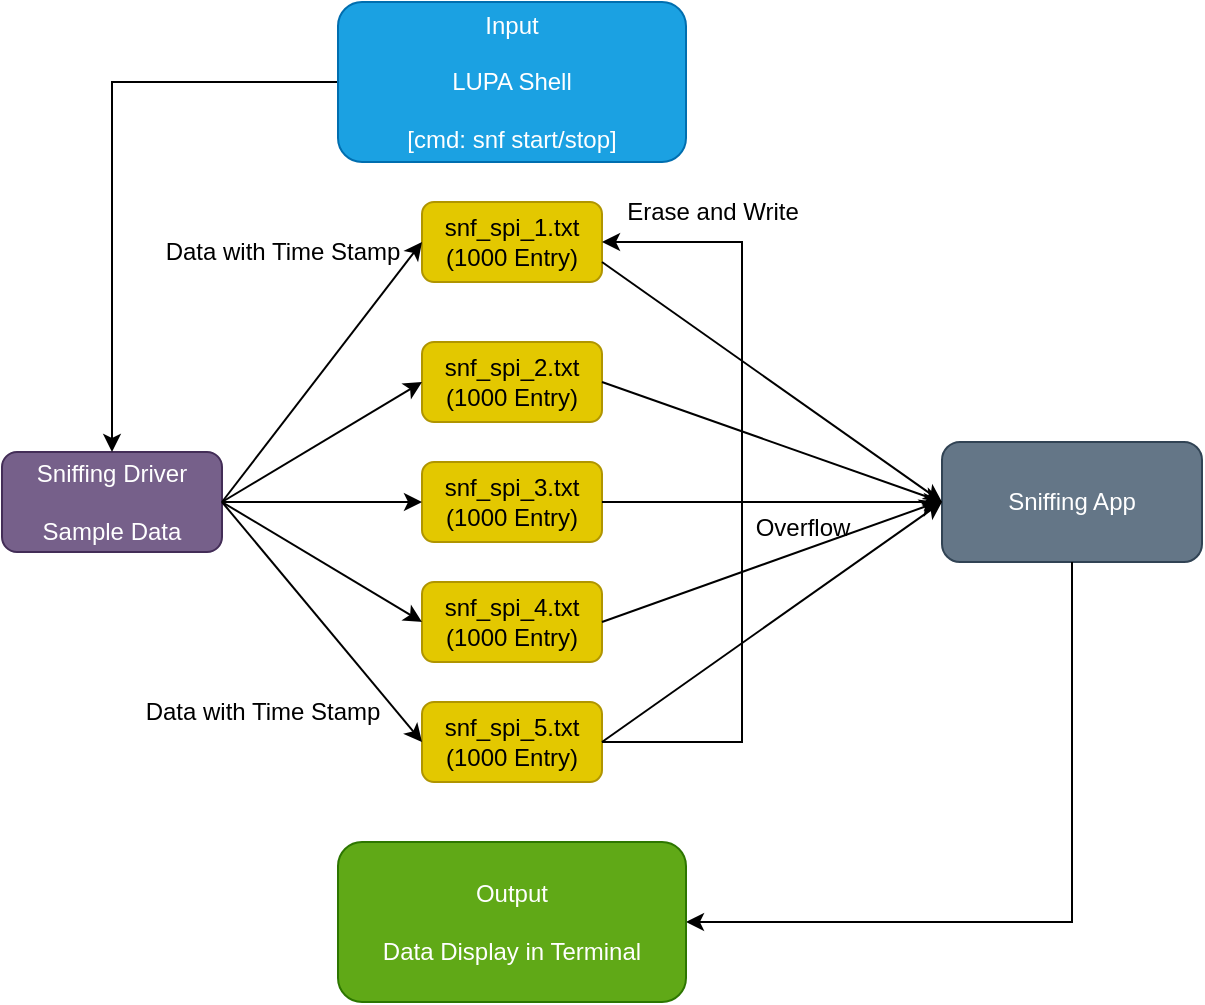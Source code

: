 <mxfile version="24.7.17">
  <diagram name="Page-1" id="kyUDu3gqsscVAH9lprD6">
    <mxGraphModel dx="1419" dy="1548" grid="1" gridSize="10" guides="1" tooltips="1" connect="1" arrows="1" fold="1" page="1" pageScale="1" pageWidth="827" pageHeight="1169" math="0" shadow="0">
      <root>
        <mxCell id="0" />
        <mxCell id="1" parent="0" />
        <mxCell id="LJCMflJT-ytQ2ns8LZpG-1" value="snf_spi_1.txt&lt;br&gt;(1000 Entry)" style="rounded=1;whiteSpace=wrap;html=1;fillColor=#e3c800;fontColor=#000000;strokeColor=#B09500;" vertex="1" parent="1">
          <mxGeometry x="120" y="20" width="90" height="40" as="geometry" />
        </mxCell>
        <mxCell id="LJCMflJT-ytQ2ns8LZpG-2" value="snf_spi_2.txt&lt;br&gt;(1000 Entry)" style="rounded=1;whiteSpace=wrap;html=1;fillColor=#e3c800;fontColor=#000000;strokeColor=#B09500;" vertex="1" parent="1">
          <mxGeometry x="120" y="90" width="90" height="40" as="geometry" />
        </mxCell>
        <mxCell id="LJCMflJT-ytQ2ns8LZpG-3" value="snf_spi_3.txt&lt;br&gt;(1000 Entry)" style="rounded=1;whiteSpace=wrap;html=1;fillColor=#e3c800;fontColor=#000000;strokeColor=#B09500;" vertex="1" parent="1">
          <mxGeometry x="120" y="150" width="90" height="40" as="geometry" />
        </mxCell>
        <mxCell id="LJCMflJT-ytQ2ns8LZpG-4" value="snf_spi_4.txt&lt;div&gt;(1000 Entry)&lt;/div&gt;" style="rounded=1;whiteSpace=wrap;html=1;fillColor=#e3c800;fontColor=#000000;strokeColor=#B09500;" vertex="1" parent="1">
          <mxGeometry x="120" y="210" width="90" height="40" as="geometry" />
        </mxCell>
        <mxCell id="LJCMflJT-ytQ2ns8LZpG-5" value="snf_spi_5.txt&lt;div&gt;(1000 Entry)&lt;/div&gt;" style="rounded=1;whiteSpace=wrap;html=1;fillColor=#e3c800;fontColor=#000000;strokeColor=#B09500;" vertex="1" parent="1">
          <mxGeometry x="120" y="270" width="90" height="40" as="geometry" />
        </mxCell>
        <mxCell id="LJCMflJT-ytQ2ns8LZpG-14" value="Sniffing Driver&lt;br&gt;&lt;br&gt;Sample Data" style="rounded=1;whiteSpace=wrap;html=1;fillColor=#76608a;fontColor=#ffffff;strokeColor=#432D57;" vertex="1" parent="1">
          <mxGeometry x="-90" y="145" width="110" height="50" as="geometry" />
        </mxCell>
        <mxCell id="LJCMflJT-ytQ2ns8LZpG-15" value="" style="endArrow=classic;html=1;rounded=0;exitX=1;exitY=0.5;exitDx=0;exitDy=0;entryX=0;entryY=0.5;entryDx=0;entryDy=0;" edge="1" parent="1" source="LJCMflJT-ytQ2ns8LZpG-14" target="LJCMflJT-ytQ2ns8LZpG-1">
          <mxGeometry width="50" height="50" relative="1" as="geometry">
            <mxPoint x="90" y="200" as="sourcePoint" />
            <mxPoint x="140" y="150" as="targetPoint" />
          </mxGeometry>
        </mxCell>
        <mxCell id="LJCMflJT-ytQ2ns8LZpG-16" value="" style="endArrow=classic;html=1;rounded=0;entryX=0;entryY=0.5;entryDx=0;entryDy=0;" edge="1" parent="1" target="LJCMflJT-ytQ2ns8LZpG-2">
          <mxGeometry width="50" height="50" relative="1" as="geometry">
            <mxPoint x="20" y="170" as="sourcePoint" />
            <mxPoint x="130" y="50" as="targetPoint" />
          </mxGeometry>
        </mxCell>
        <mxCell id="LJCMflJT-ytQ2ns8LZpG-17" value="" style="endArrow=classic;html=1;rounded=0;entryX=0;entryY=0.5;entryDx=0;entryDy=0;" edge="1" parent="1" target="LJCMflJT-ytQ2ns8LZpG-3">
          <mxGeometry width="50" height="50" relative="1" as="geometry">
            <mxPoint x="20" y="170" as="sourcePoint" />
            <mxPoint x="130" y="120" as="targetPoint" />
          </mxGeometry>
        </mxCell>
        <mxCell id="LJCMflJT-ytQ2ns8LZpG-18" value="" style="endArrow=classic;html=1;rounded=0;entryX=0;entryY=0.5;entryDx=0;entryDy=0;" edge="1" parent="1" target="LJCMflJT-ytQ2ns8LZpG-4">
          <mxGeometry width="50" height="50" relative="1" as="geometry">
            <mxPoint x="20" y="170" as="sourcePoint" />
            <mxPoint x="140" y="130" as="targetPoint" />
          </mxGeometry>
        </mxCell>
        <mxCell id="LJCMflJT-ytQ2ns8LZpG-19" value="" style="endArrow=classic;html=1;rounded=0;entryX=0;entryY=0.5;entryDx=0;entryDy=0;" edge="1" parent="1" target="LJCMflJT-ytQ2ns8LZpG-5">
          <mxGeometry width="50" height="50" relative="1" as="geometry">
            <mxPoint x="20" y="170" as="sourcePoint" />
            <mxPoint x="150" y="140" as="targetPoint" />
          </mxGeometry>
        </mxCell>
        <mxCell id="LJCMflJT-ytQ2ns8LZpG-20" value="" style="endArrow=classic;html=1;rounded=0;exitX=1;exitY=0.5;exitDx=0;exitDy=0;entryX=1;entryY=0.5;entryDx=0;entryDy=0;" edge="1" parent="1" source="LJCMflJT-ytQ2ns8LZpG-5" target="LJCMflJT-ytQ2ns8LZpG-1">
          <mxGeometry width="50" height="50" relative="1" as="geometry">
            <mxPoint x="310" y="270" as="sourcePoint" />
            <mxPoint x="240" y="130" as="targetPoint" />
            <Array as="points">
              <mxPoint x="280" y="290" />
              <mxPoint x="280" y="40" />
            </Array>
          </mxGeometry>
        </mxCell>
        <mxCell id="LJCMflJT-ytQ2ns8LZpG-21" value="Overflow" style="text;html=1;align=center;verticalAlign=middle;resizable=0;points=[];autosize=1;strokeColor=none;fillColor=none;" vertex="1" parent="1">
          <mxGeometry x="275" y="168" width="70" height="30" as="geometry" />
        </mxCell>
        <mxCell id="LJCMflJT-ytQ2ns8LZpG-22" value="Erase and Write" style="text;html=1;align=center;verticalAlign=middle;resizable=0;points=[];autosize=1;strokeColor=none;fillColor=none;" vertex="1" parent="1">
          <mxGeometry x="210" y="10" width="110" height="30" as="geometry" />
        </mxCell>
        <mxCell id="LJCMflJT-ytQ2ns8LZpG-24" value="" style="endArrow=classic;html=1;rounded=0;exitX=0;exitY=0.5;exitDx=0;exitDy=0;entryX=0.5;entryY=0;entryDx=0;entryDy=0;" edge="1" parent="1" source="LJCMflJT-ytQ2ns8LZpG-36" target="LJCMflJT-ytQ2ns8LZpG-14">
          <mxGeometry width="50" height="50" relative="1" as="geometry">
            <mxPoint x="-35" y="90" as="sourcePoint" />
            <mxPoint x="180" y="140" as="targetPoint" />
            <Array as="points">
              <mxPoint x="-35" y="-40" />
            </Array>
          </mxGeometry>
        </mxCell>
        <mxCell id="LJCMflJT-ytQ2ns8LZpG-25" value="Sniffing App" style="rounded=1;whiteSpace=wrap;html=1;fillColor=#647687;fontColor=#ffffff;strokeColor=#314354;" vertex="1" parent="1">
          <mxGeometry x="380" y="140" width="130" height="60" as="geometry" />
        </mxCell>
        <mxCell id="LJCMflJT-ytQ2ns8LZpG-26" value="Data with Time Stamp" style="text;html=1;align=center;verticalAlign=middle;resizable=0;points=[];autosize=1;strokeColor=none;fillColor=none;" vertex="1" parent="1">
          <mxGeometry x="-30" y="260" width="140" height="30" as="geometry" />
        </mxCell>
        <mxCell id="LJCMflJT-ytQ2ns8LZpG-27" value="" style="endArrow=classic;html=1;rounded=0;exitX=1;exitY=0.75;exitDx=0;exitDy=0;entryX=0;entryY=0.5;entryDx=0;entryDy=0;" edge="1" parent="1" source="LJCMflJT-ytQ2ns8LZpG-1" target="LJCMflJT-ytQ2ns8LZpG-25">
          <mxGeometry width="50" height="50" relative="1" as="geometry">
            <mxPoint x="200" y="190" as="sourcePoint" />
            <mxPoint x="250" y="140" as="targetPoint" />
          </mxGeometry>
        </mxCell>
        <mxCell id="LJCMflJT-ytQ2ns8LZpG-29" value="" style="endArrow=classic;html=1;rounded=0;exitX=1;exitY=0.5;exitDx=0;exitDy=0;" edge="1" parent="1" source="LJCMflJT-ytQ2ns8LZpG-2">
          <mxGeometry width="50" height="50" relative="1" as="geometry">
            <mxPoint x="223" y="54" as="sourcePoint" />
            <mxPoint x="380" y="170" as="targetPoint" />
          </mxGeometry>
        </mxCell>
        <mxCell id="LJCMflJT-ytQ2ns8LZpG-30" value="" style="endArrow=classic;html=1;rounded=0;exitX=1;exitY=0.5;exitDx=0;exitDy=0;" edge="1" parent="1" source="LJCMflJT-ytQ2ns8LZpG-3">
          <mxGeometry width="50" height="50" relative="1" as="geometry">
            <mxPoint x="220" y="120" as="sourcePoint" />
            <mxPoint x="380" y="170" as="targetPoint" />
          </mxGeometry>
        </mxCell>
        <mxCell id="LJCMflJT-ytQ2ns8LZpG-31" value="" style="endArrow=classic;html=1;rounded=0;exitX=1;exitY=0.5;exitDx=0;exitDy=0;" edge="1" parent="1" source="LJCMflJT-ytQ2ns8LZpG-4">
          <mxGeometry width="50" height="50" relative="1" as="geometry">
            <mxPoint x="230" y="130" as="sourcePoint" />
            <mxPoint x="378" y="170" as="targetPoint" />
          </mxGeometry>
        </mxCell>
        <mxCell id="LJCMflJT-ytQ2ns8LZpG-32" value="" style="endArrow=classic;html=1;rounded=0;exitX=1;exitY=0.5;exitDx=0;exitDy=0;" edge="1" parent="1" source="LJCMflJT-ytQ2ns8LZpG-5">
          <mxGeometry width="50" height="50" relative="1" as="geometry">
            <mxPoint x="240" y="140" as="sourcePoint" />
            <mxPoint x="380" y="170" as="targetPoint" />
          </mxGeometry>
        </mxCell>
        <mxCell id="LJCMflJT-ytQ2ns8LZpG-36" value="Input&lt;br&gt;&lt;br&gt;LUPA Shell&lt;br&gt;&lt;br&gt;[cmd: snf start/stop]" style="rounded=1;whiteSpace=wrap;html=1;fillColor=#1ba1e2;strokeColor=#006EAF;fontColor=#ffffff;" vertex="1" parent="1">
          <mxGeometry x="78" y="-80" width="174" height="80" as="geometry" />
        </mxCell>
        <mxCell id="LJCMflJT-ytQ2ns8LZpG-38" value="" style="endArrow=classic;html=1;rounded=0;exitX=0.5;exitY=1;exitDx=0;exitDy=0;entryX=1;entryY=0.5;entryDx=0;entryDy=0;" edge="1" parent="1" source="LJCMflJT-ytQ2ns8LZpG-25" target="LJCMflJT-ytQ2ns8LZpG-39">
          <mxGeometry width="50" height="50" relative="1" as="geometry">
            <mxPoint x="440" y="320" as="sourcePoint" />
            <mxPoint x="310" y="360" as="targetPoint" />
            <Array as="points">
              <mxPoint x="445" y="380" />
            </Array>
          </mxGeometry>
        </mxCell>
        <mxCell id="LJCMflJT-ytQ2ns8LZpG-39" value="Output&lt;br&gt;&lt;br&gt;Data Display in Terminal" style="rounded=1;whiteSpace=wrap;html=1;fillColor=#60a917;fontColor=#ffffff;strokeColor=#2D7600;" vertex="1" parent="1">
          <mxGeometry x="78" y="340" width="174" height="80" as="geometry" />
        </mxCell>
        <mxCell id="LJCMflJT-ytQ2ns8LZpG-41" value="Data with Time Stamp" style="text;html=1;align=center;verticalAlign=middle;resizable=0;points=[];autosize=1;strokeColor=none;fillColor=none;" vertex="1" parent="1">
          <mxGeometry x="-20" y="30" width="140" height="30" as="geometry" />
        </mxCell>
      </root>
    </mxGraphModel>
  </diagram>
</mxfile>
